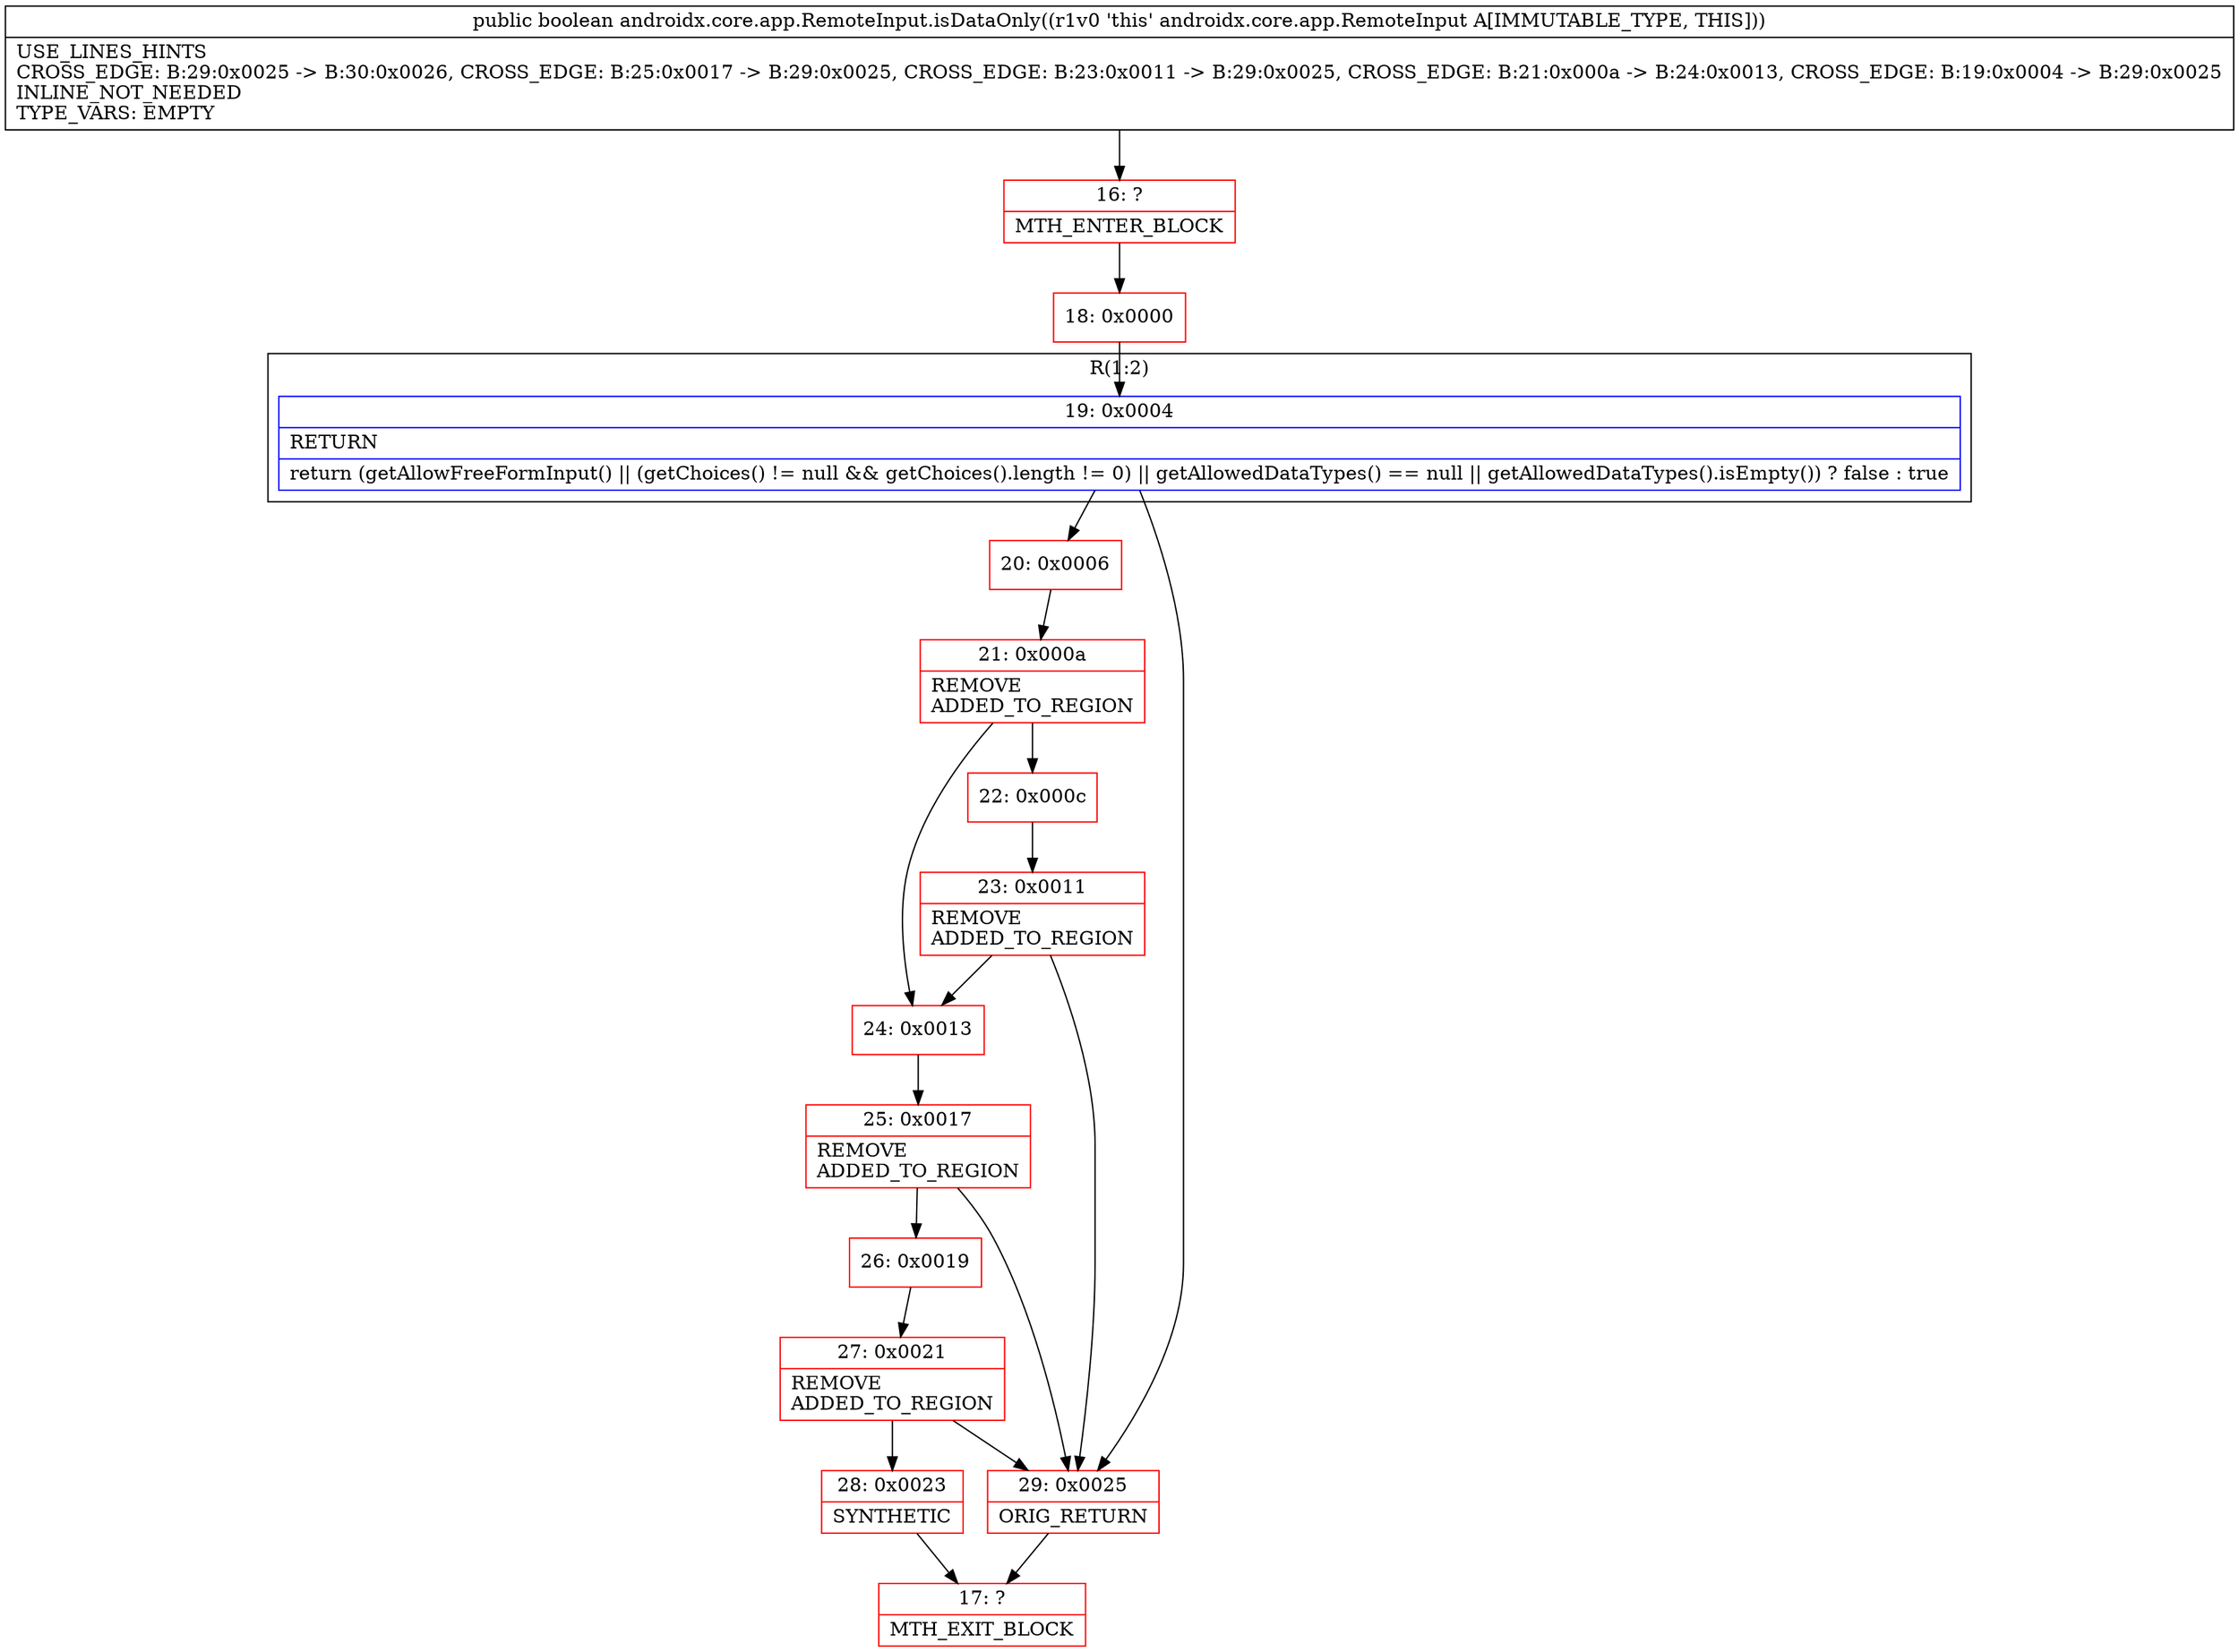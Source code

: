 digraph "CFG forandroidx.core.app.RemoteInput.isDataOnly()Z" {
subgraph cluster_Region_732759280 {
label = "R(1:2)";
node [shape=record,color=blue];
Node_19 [shape=record,label="{19\:\ 0x0004|RETURN\l|return (getAllowFreeFormInput() \|\| (getChoices() != null && getChoices().length != 0) \|\| getAllowedDataTypes() == null \|\| getAllowedDataTypes().isEmpty()) ? false : true\l}"];
}
Node_16 [shape=record,color=red,label="{16\:\ ?|MTH_ENTER_BLOCK\l}"];
Node_18 [shape=record,color=red,label="{18\:\ 0x0000}"];
Node_20 [shape=record,color=red,label="{20\:\ 0x0006}"];
Node_21 [shape=record,color=red,label="{21\:\ 0x000a|REMOVE\lADDED_TO_REGION\l}"];
Node_22 [shape=record,color=red,label="{22\:\ 0x000c}"];
Node_23 [shape=record,color=red,label="{23\:\ 0x0011|REMOVE\lADDED_TO_REGION\l}"];
Node_24 [shape=record,color=red,label="{24\:\ 0x0013}"];
Node_25 [shape=record,color=red,label="{25\:\ 0x0017|REMOVE\lADDED_TO_REGION\l}"];
Node_26 [shape=record,color=red,label="{26\:\ 0x0019}"];
Node_27 [shape=record,color=red,label="{27\:\ 0x0021|REMOVE\lADDED_TO_REGION\l}"];
Node_28 [shape=record,color=red,label="{28\:\ 0x0023|SYNTHETIC\l}"];
Node_17 [shape=record,color=red,label="{17\:\ ?|MTH_EXIT_BLOCK\l}"];
Node_29 [shape=record,color=red,label="{29\:\ 0x0025|ORIG_RETURN\l}"];
MethodNode[shape=record,label="{public boolean androidx.core.app.RemoteInput.isDataOnly((r1v0 'this' androidx.core.app.RemoteInput A[IMMUTABLE_TYPE, THIS]))  | USE_LINES_HINTS\lCROSS_EDGE: B:29:0x0025 \-\> B:30:0x0026, CROSS_EDGE: B:25:0x0017 \-\> B:29:0x0025, CROSS_EDGE: B:23:0x0011 \-\> B:29:0x0025, CROSS_EDGE: B:21:0x000a \-\> B:24:0x0013, CROSS_EDGE: B:19:0x0004 \-\> B:29:0x0025\lINLINE_NOT_NEEDED\lTYPE_VARS: EMPTY\l}"];
MethodNode -> Node_16;Node_19 -> Node_20;
Node_19 -> Node_29;
Node_16 -> Node_18;
Node_18 -> Node_19;
Node_20 -> Node_21;
Node_21 -> Node_22;
Node_21 -> Node_24;
Node_22 -> Node_23;
Node_23 -> Node_24;
Node_23 -> Node_29;
Node_24 -> Node_25;
Node_25 -> Node_26;
Node_25 -> Node_29;
Node_26 -> Node_27;
Node_27 -> Node_28;
Node_27 -> Node_29;
Node_28 -> Node_17;
Node_29 -> Node_17;
}

